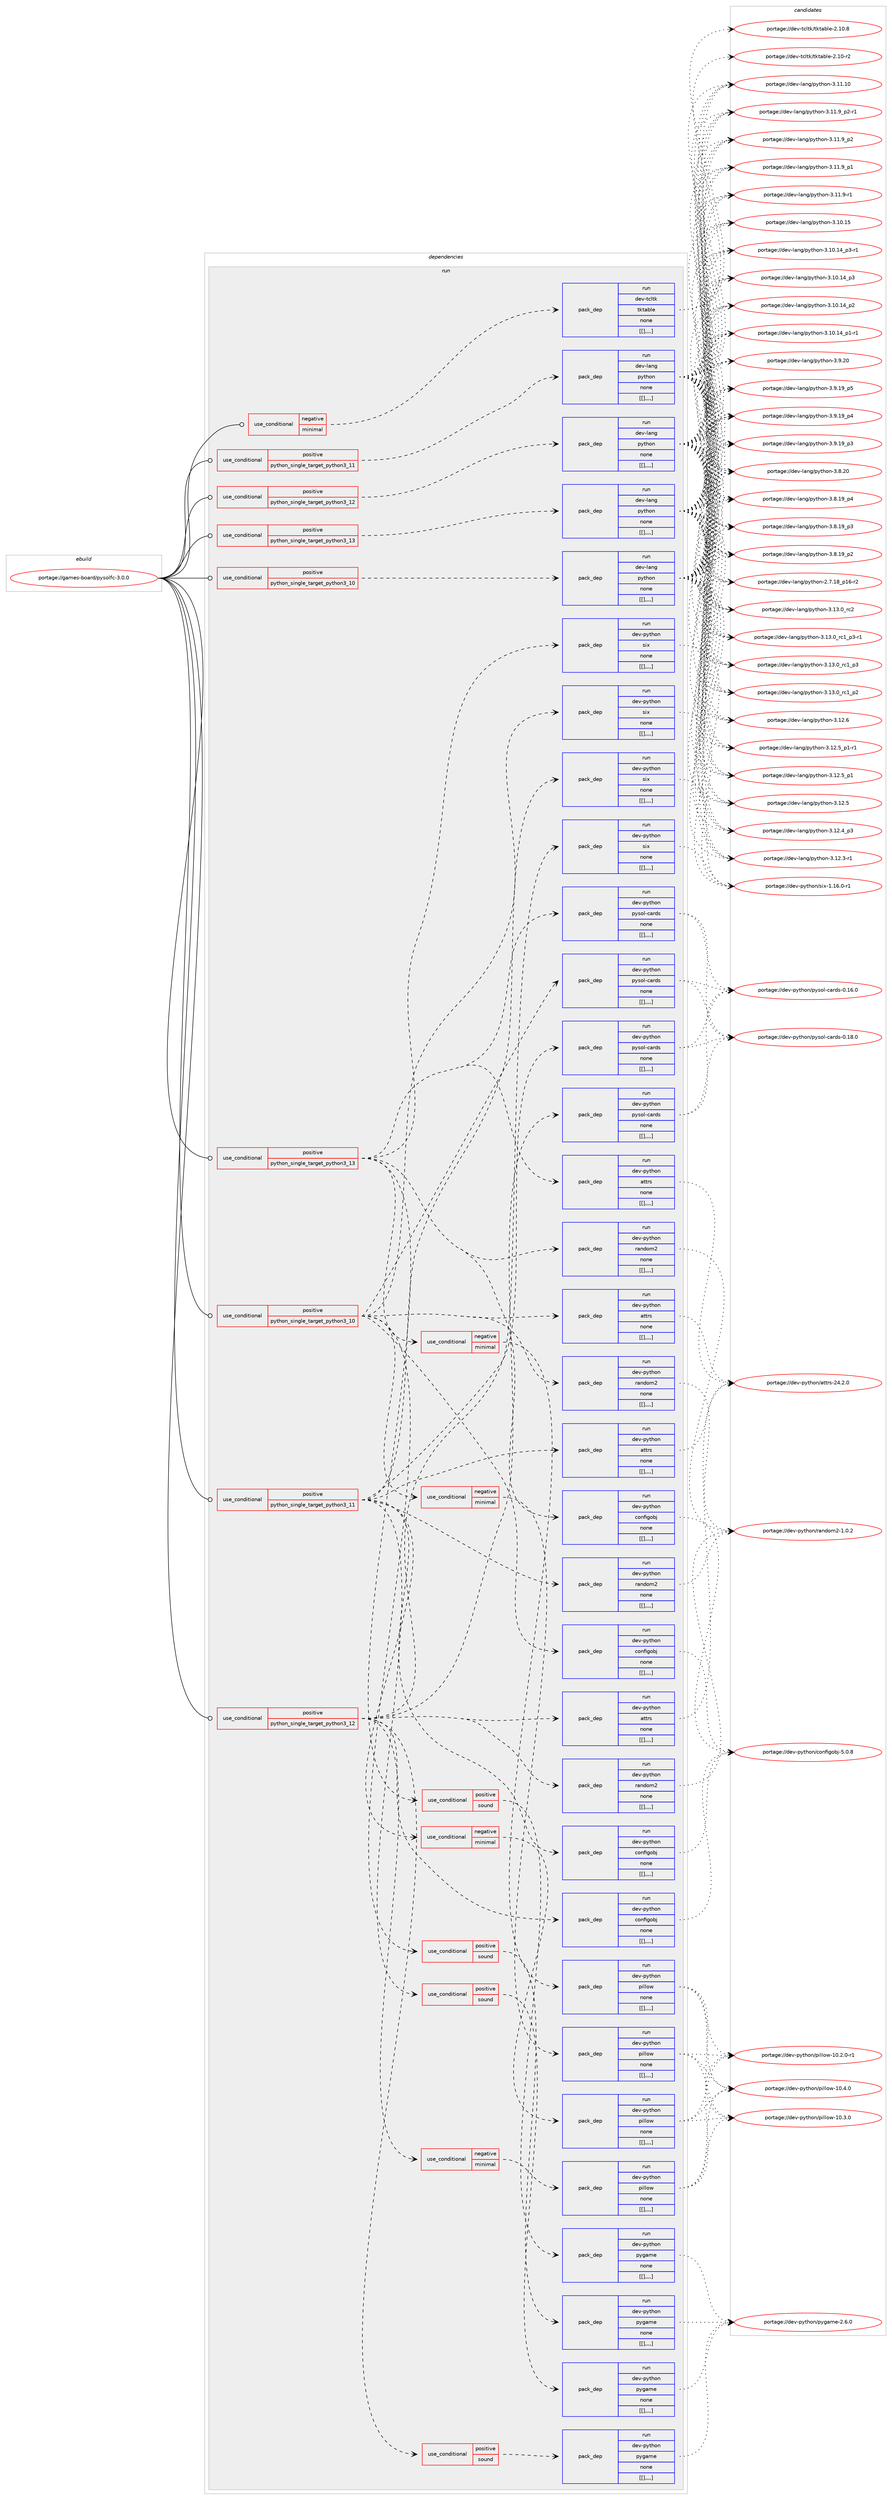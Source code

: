 digraph prolog {

# *************
# Graph options
# *************

newrank=true;
concentrate=true;
compound=true;
graph [rankdir=LR,fontname=Helvetica,fontsize=10,ranksep=1.5];#, ranksep=2.5, nodesep=0.2];
edge  [arrowhead=vee];
node  [fontname=Helvetica,fontsize=10];

# **********
# The ebuild
# **********

subgraph cluster_leftcol {
color=gray;
label=<<i>ebuild</i>>;
id [label="portage://games-board/pysolfc-3.0.0", color=red, width=4, href="../games-board/pysolfc-3.0.0.svg"];
}

# ****************
# The dependencies
# ****************

subgraph cluster_midcol {
color=gray;
label=<<i>dependencies</i>>;
subgraph cluster_compile {
fillcolor="#eeeeee";
style=filled;
label=<<i>compile</i>>;
}
subgraph cluster_compileandrun {
fillcolor="#eeeeee";
style=filled;
label=<<i>compile and run</i>>;
}
subgraph cluster_run {
fillcolor="#eeeeee";
style=filled;
label=<<i>run</i>>;
subgraph cond64869 {
dependency230006 [label=<<TABLE BORDER="0" CELLBORDER="1" CELLSPACING="0" CELLPADDING="4"><TR><TD ROWSPAN="3" CELLPADDING="10">use_conditional</TD></TR><TR><TD>negative</TD></TR><TR><TD>minimal</TD></TR></TABLE>>, shape=none, color=red];
subgraph pack163665 {
dependency230007 [label=<<TABLE BORDER="0" CELLBORDER="1" CELLSPACING="0" CELLPADDING="4" WIDTH="220"><TR><TD ROWSPAN="6" CELLPADDING="30">pack_dep</TD></TR><TR><TD WIDTH="110">run</TD></TR><TR><TD>dev-tcltk</TD></TR><TR><TD>tktable</TD></TR><TR><TD>none</TD></TR><TR><TD>[[],,,,]</TD></TR></TABLE>>, shape=none, color=blue];
}
dependency230006:e -> dependency230007:w [weight=20,style="dashed",arrowhead="vee"];
}
id:e -> dependency230006:w [weight=20,style="solid",arrowhead="odot"];
subgraph cond64870 {
dependency230008 [label=<<TABLE BORDER="0" CELLBORDER="1" CELLSPACING="0" CELLPADDING="4"><TR><TD ROWSPAN="3" CELLPADDING="10">use_conditional</TD></TR><TR><TD>positive</TD></TR><TR><TD>python_single_target_python3_10</TD></TR></TABLE>>, shape=none, color=red];
subgraph pack163666 {
dependency230009 [label=<<TABLE BORDER="0" CELLBORDER="1" CELLSPACING="0" CELLPADDING="4" WIDTH="220"><TR><TD ROWSPAN="6" CELLPADDING="30">pack_dep</TD></TR><TR><TD WIDTH="110">run</TD></TR><TR><TD>dev-lang</TD></TR><TR><TD>python</TD></TR><TR><TD>none</TD></TR><TR><TD>[[],,,,]</TD></TR></TABLE>>, shape=none, color=blue];
}
dependency230008:e -> dependency230009:w [weight=20,style="dashed",arrowhead="vee"];
}
id:e -> dependency230008:w [weight=20,style="solid",arrowhead="odot"];
subgraph cond64871 {
dependency230010 [label=<<TABLE BORDER="0" CELLBORDER="1" CELLSPACING="0" CELLPADDING="4"><TR><TD ROWSPAN="3" CELLPADDING="10">use_conditional</TD></TR><TR><TD>positive</TD></TR><TR><TD>python_single_target_python3_10</TD></TR></TABLE>>, shape=none, color=red];
subgraph pack163667 {
dependency230011 [label=<<TABLE BORDER="0" CELLBORDER="1" CELLSPACING="0" CELLPADDING="4" WIDTH="220"><TR><TD ROWSPAN="6" CELLPADDING="30">pack_dep</TD></TR><TR><TD WIDTH="110">run</TD></TR><TR><TD>dev-python</TD></TR><TR><TD>attrs</TD></TR><TR><TD>none</TD></TR><TR><TD>[[],,,,]</TD></TR></TABLE>>, shape=none, color=blue];
}
dependency230010:e -> dependency230011:w [weight=20,style="dashed",arrowhead="vee"];
subgraph pack163668 {
dependency230012 [label=<<TABLE BORDER="0" CELLBORDER="1" CELLSPACING="0" CELLPADDING="4" WIDTH="220"><TR><TD ROWSPAN="6" CELLPADDING="30">pack_dep</TD></TR><TR><TD WIDTH="110">run</TD></TR><TR><TD>dev-python</TD></TR><TR><TD>configobj</TD></TR><TR><TD>none</TD></TR><TR><TD>[[],,,,]</TD></TR></TABLE>>, shape=none, color=blue];
}
dependency230010:e -> dependency230012:w [weight=20,style="dashed",arrowhead="vee"];
subgraph pack163669 {
dependency230013 [label=<<TABLE BORDER="0" CELLBORDER="1" CELLSPACING="0" CELLPADDING="4" WIDTH="220"><TR><TD ROWSPAN="6" CELLPADDING="30">pack_dep</TD></TR><TR><TD WIDTH="110">run</TD></TR><TR><TD>dev-python</TD></TR><TR><TD>pysol-cards</TD></TR><TR><TD>none</TD></TR><TR><TD>[[],,,,]</TD></TR></TABLE>>, shape=none, color=blue];
}
dependency230010:e -> dependency230013:w [weight=20,style="dashed",arrowhead="vee"];
subgraph pack163670 {
dependency230014 [label=<<TABLE BORDER="0" CELLBORDER="1" CELLSPACING="0" CELLPADDING="4" WIDTH="220"><TR><TD ROWSPAN="6" CELLPADDING="30">pack_dep</TD></TR><TR><TD WIDTH="110">run</TD></TR><TR><TD>dev-python</TD></TR><TR><TD>random2</TD></TR><TR><TD>none</TD></TR><TR><TD>[[],,,,]</TD></TR></TABLE>>, shape=none, color=blue];
}
dependency230010:e -> dependency230014:w [weight=20,style="dashed",arrowhead="vee"];
subgraph pack163671 {
dependency230015 [label=<<TABLE BORDER="0" CELLBORDER="1" CELLSPACING="0" CELLPADDING="4" WIDTH="220"><TR><TD ROWSPAN="6" CELLPADDING="30">pack_dep</TD></TR><TR><TD WIDTH="110">run</TD></TR><TR><TD>dev-python</TD></TR><TR><TD>six</TD></TR><TR><TD>none</TD></TR><TR><TD>[[],,,,]</TD></TR></TABLE>>, shape=none, color=blue];
}
dependency230010:e -> dependency230015:w [weight=20,style="dashed",arrowhead="vee"];
subgraph cond64872 {
dependency230016 [label=<<TABLE BORDER="0" CELLBORDER="1" CELLSPACING="0" CELLPADDING="4"><TR><TD ROWSPAN="3" CELLPADDING="10">use_conditional</TD></TR><TR><TD>positive</TD></TR><TR><TD>sound</TD></TR></TABLE>>, shape=none, color=red];
subgraph pack163672 {
dependency230017 [label=<<TABLE BORDER="0" CELLBORDER="1" CELLSPACING="0" CELLPADDING="4" WIDTH="220"><TR><TD ROWSPAN="6" CELLPADDING="30">pack_dep</TD></TR><TR><TD WIDTH="110">run</TD></TR><TR><TD>dev-python</TD></TR><TR><TD>pygame</TD></TR><TR><TD>none</TD></TR><TR><TD>[[],,,,]</TD></TR></TABLE>>, shape=none, color=blue];
}
dependency230016:e -> dependency230017:w [weight=20,style="dashed",arrowhead="vee"];
}
dependency230010:e -> dependency230016:w [weight=20,style="dashed",arrowhead="vee"];
subgraph cond64873 {
dependency230018 [label=<<TABLE BORDER="0" CELLBORDER="1" CELLSPACING="0" CELLPADDING="4"><TR><TD ROWSPAN="3" CELLPADDING="10">use_conditional</TD></TR><TR><TD>negative</TD></TR><TR><TD>minimal</TD></TR></TABLE>>, shape=none, color=red];
subgraph pack163673 {
dependency230019 [label=<<TABLE BORDER="0" CELLBORDER="1" CELLSPACING="0" CELLPADDING="4" WIDTH="220"><TR><TD ROWSPAN="6" CELLPADDING="30">pack_dep</TD></TR><TR><TD WIDTH="110">run</TD></TR><TR><TD>dev-python</TD></TR><TR><TD>pillow</TD></TR><TR><TD>none</TD></TR><TR><TD>[[],,,,]</TD></TR></TABLE>>, shape=none, color=blue];
}
dependency230018:e -> dependency230019:w [weight=20,style="dashed",arrowhead="vee"];
}
dependency230010:e -> dependency230018:w [weight=20,style="dashed",arrowhead="vee"];
}
id:e -> dependency230010:w [weight=20,style="solid",arrowhead="odot"];
subgraph cond64874 {
dependency230020 [label=<<TABLE BORDER="0" CELLBORDER="1" CELLSPACING="0" CELLPADDING="4"><TR><TD ROWSPAN="3" CELLPADDING="10">use_conditional</TD></TR><TR><TD>positive</TD></TR><TR><TD>python_single_target_python3_11</TD></TR></TABLE>>, shape=none, color=red];
subgraph pack163674 {
dependency230021 [label=<<TABLE BORDER="0" CELLBORDER="1" CELLSPACING="0" CELLPADDING="4" WIDTH="220"><TR><TD ROWSPAN="6" CELLPADDING="30">pack_dep</TD></TR><TR><TD WIDTH="110">run</TD></TR><TR><TD>dev-lang</TD></TR><TR><TD>python</TD></TR><TR><TD>none</TD></TR><TR><TD>[[],,,,]</TD></TR></TABLE>>, shape=none, color=blue];
}
dependency230020:e -> dependency230021:w [weight=20,style="dashed",arrowhead="vee"];
}
id:e -> dependency230020:w [weight=20,style="solid",arrowhead="odot"];
subgraph cond64875 {
dependency230022 [label=<<TABLE BORDER="0" CELLBORDER="1" CELLSPACING="0" CELLPADDING="4"><TR><TD ROWSPAN="3" CELLPADDING="10">use_conditional</TD></TR><TR><TD>positive</TD></TR><TR><TD>python_single_target_python3_11</TD></TR></TABLE>>, shape=none, color=red];
subgraph pack163675 {
dependency230023 [label=<<TABLE BORDER="0" CELLBORDER="1" CELLSPACING="0" CELLPADDING="4" WIDTH="220"><TR><TD ROWSPAN="6" CELLPADDING="30">pack_dep</TD></TR><TR><TD WIDTH="110">run</TD></TR><TR><TD>dev-python</TD></TR><TR><TD>attrs</TD></TR><TR><TD>none</TD></TR><TR><TD>[[],,,,]</TD></TR></TABLE>>, shape=none, color=blue];
}
dependency230022:e -> dependency230023:w [weight=20,style="dashed",arrowhead="vee"];
subgraph pack163676 {
dependency230024 [label=<<TABLE BORDER="0" CELLBORDER="1" CELLSPACING="0" CELLPADDING="4" WIDTH="220"><TR><TD ROWSPAN="6" CELLPADDING="30">pack_dep</TD></TR><TR><TD WIDTH="110">run</TD></TR><TR><TD>dev-python</TD></TR><TR><TD>configobj</TD></TR><TR><TD>none</TD></TR><TR><TD>[[],,,,]</TD></TR></TABLE>>, shape=none, color=blue];
}
dependency230022:e -> dependency230024:w [weight=20,style="dashed",arrowhead="vee"];
subgraph pack163677 {
dependency230025 [label=<<TABLE BORDER="0" CELLBORDER="1" CELLSPACING="0" CELLPADDING="4" WIDTH="220"><TR><TD ROWSPAN="6" CELLPADDING="30">pack_dep</TD></TR><TR><TD WIDTH="110">run</TD></TR><TR><TD>dev-python</TD></TR><TR><TD>pysol-cards</TD></TR><TR><TD>none</TD></TR><TR><TD>[[],,,,]</TD></TR></TABLE>>, shape=none, color=blue];
}
dependency230022:e -> dependency230025:w [weight=20,style="dashed",arrowhead="vee"];
subgraph pack163678 {
dependency230026 [label=<<TABLE BORDER="0" CELLBORDER="1" CELLSPACING="0" CELLPADDING="4" WIDTH="220"><TR><TD ROWSPAN="6" CELLPADDING="30">pack_dep</TD></TR><TR><TD WIDTH="110">run</TD></TR><TR><TD>dev-python</TD></TR><TR><TD>random2</TD></TR><TR><TD>none</TD></TR><TR><TD>[[],,,,]</TD></TR></TABLE>>, shape=none, color=blue];
}
dependency230022:e -> dependency230026:w [weight=20,style="dashed",arrowhead="vee"];
subgraph pack163679 {
dependency230027 [label=<<TABLE BORDER="0" CELLBORDER="1" CELLSPACING="0" CELLPADDING="4" WIDTH="220"><TR><TD ROWSPAN="6" CELLPADDING="30">pack_dep</TD></TR><TR><TD WIDTH="110">run</TD></TR><TR><TD>dev-python</TD></TR><TR><TD>six</TD></TR><TR><TD>none</TD></TR><TR><TD>[[],,,,]</TD></TR></TABLE>>, shape=none, color=blue];
}
dependency230022:e -> dependency230027:w [weight=20,style="dashed",arrowhead="vee"];
subgraph cond64876 {
dependency230028 [label=<<TABLE BORDER="0" CELLBORDER="1" CELLSPACING="0" CELLPADDING="4"><TR><TD ROWSPAN="3" CELLPADDING="10">use_conditional</TD></TR><TR><TD>positive</TD></TR><TR><TD>sound</TD></TR></TABLE>>, shape=none, color=red];
subgraph pack163680 {
dependency230029 [label=<<TABLE BORDER="0" CELLBORDER="1" CELLSPACING="0" CELLPADDING="4" WIDTH="220"><TR><TD ROWSPAN="6" CELLPADDING="30">pack_dep</TD></TR><TR><TD WIDTH="110">run</TD></TR><TR><TD>dev-python</TD></TR><TR><TD>pygame</TD></TR><TR><TD>none</TD></TR><TR><TD>[[],,,,]</TD></TR></TABLE>>, shape=none, color=blue];
}
dependency230028:e -> dependency230029:w [weight=20,style="dashed",arrowhead="vee"];
}
dependency230022:e -> dependency230028:w [weight=20,style="dashed",arrowhead="vee"];
subgraph cond64877 {
dependency230030 [label=<<TABLE BORDER="0" CELLBORDER="1" CELLSPACING="0" CELLPADDING="4"><TR><TD ROWSPAN="3" CELLPADDING="10">use_conditional</TD></TR><TR><TD>negative</TD></TR><TR><TD>minimal</TD></TR></TABLE>>, shape=none, color=red];
subgraph pack163681 {
dependency230031 [label=<<TABLE BORDER="0" CELLBORDER="1" CELLSPACING="0" CELLPADDING="4" WIDTH="220"><TR><TD ROWSPAN="6" CELLPADDING="30">pack_dep</TD></TR><TR><TD WIDTH="110">run</TD></TR><TR><TD>dev-python</TD></TR><TR><TD>pillow</TD></TR><TR><TD>none</TD></TR><TR><TD>[[],,,,]</TD></TR></TABLE>>, shape=none, color=blue];
}
dependency230030:e -> dependency230031:w [weight=20,style="dashed",arrowhead="vee"];
}
dependency230022:e -> dependency230030:w [weight=20,style="dashed",arrowhead="vee"];
}
id:e -> dependency230022:w [weight=20,style="solid",arrowhead="odot"];
subgraph cond64878 {
dependency230032 [label=<<TABLE BORDER="0" CELLBORDER="1" CELLSPACING="0" CELLPADDING="4"><TR><TD ROWSPAN="3" CELLPADDING="10">use_conditional</TD></TR><TR><TD>positive</TD></TR><TR><TD>python_single_target_python3_12</TD></TR></TABLE>>, shape=none, color=red];
subgraph pack163682 {
dependency230033 [label=<<TABLE BORDER="0" CELLBORDER="1" CELLSPACING="0" CELLPADDING="4" WIDTH="220"><TR><TD ROWSPAN="6" CELLPADDING="30">pack_dep</TD></TR><TR><TD WIDTH="110">run</TD></TR><TR><TD>dev-lang</TD></TR><TR><TD>python</TD></TR><TR><TD>none</TD></TR><TR><TD>[[],,,,]</TD></TR></TABLE>>, shape=none, color=blue];
}
dependency230032:e -> dependency230033:w [weight=20,style="dashed",arrowhead="vee"];
}
id:e -> dependency230032:w [weight=20,style="solid",arrowhead="odot"];
subgraph cond64879 {
dependency230034 [label=<<TABLE BORDER="0" CELLBORDER="1" CELLSPACING="0" CELLPADDING="4"><TR><TD ROWSPAN="3" CELLPADDING="10">use_conditional</TD></TR><TR><TD>positive</TD></TR><TR><TD>python_single_target_python3_12</TD></TR></TABLE>>, shape=none, color=red];
subgraph pack163683 {
dependency230035 [label=<<TABLE BORDER="0" CELLBORDER="1" CELLSPACING="0" CELLPADDING="4" WIDTH="220"><TR><TD ROWSPAN="6" CELLPADDING="30">pack_dep</TD></TR><TR><TD WIDTH="110">run</TD></TR><TR><TD>dev-python</TD></TR><TR><TD>attrs</TD></TR><TR><TD>none</TD></TR><TR><TD>[[],,,,]</TD></TR></TABLE>>, shape=none, color=blue];
}
dependency230034:e -> dependency230035:w [weight=20,style="dashed",arrowhead="vee"];
subgraph pack163684 {
dependency230036 [label=<<TABLE BORDER="0" CELLBORDER="1" CELLSPACING="0" CELLPADDING="4" WIDTH="220"><TR><TD ROWSPAN="6" CELLPADDING="30">pack_dep</TD></TR><TR><TD WIDTH="110">run</TD></TR><TR><TD>dev-python</TD></TR><TR><TD>configobj</TD></TR><TR><TD>none</TD></TR><TR><TD>[[],,,,]</TD></TR></TABLE>>, shape=none, color=blue];
}
dependency230034:e -> dependency230036:w [weight=20,style="dashed",arrowhead="vee"];
subgraph pack163685 {
dependency230037 [label=<<TABLE BORDER="0" CELLBORDER="1" CELLSPACING="0" CELLPADDING="4" WIDTH="220"><TR><TD ROWSPAN="6" CELLPADDING="30">pack_dep</TD></TR><TR><TD WIDTH="110">run</TD></TR><TR><TD>dev-python</TD></TR><TR><TD>pysol-cards</TD></TR><TR><TD>none</TD></TR><TR><TD>[[],,,,]</TD></TR></TABLE>>, shape=none, color=blue];
}
dependency230034:e -> dependency230037:w [weight=20,style="dashed",arrowhead="vee"];
subgraph pack163686 {
dependency230038 [label=<<TABLE BORDER="0" CELLBORDER="1" CELLSPACING="0" CELLPADDING="4" WIDTH="220"><TR><TD ROWSPAN="6" CELLPADDING="30">pack_dep</TD></TR><TR><TD WIDTH="110">run</TD></TR><TR><TD>dev-python</TD></TR><TR><TD>random2</TD></TR><TR><TD>none</TD></TR><TR><TD>[[],,,,]</TD></TR></TABLE>>, shape=none, color=blue];
}
dependency230034:e -> dependency230038:w [weight=20,style="dashed",arrowhead="vee"];
subgraph pack163687 {
dependency230039 [label=<<TABLE BORDER="0" CELLBORDER="1" CELLSPACING="0" CELLPADDING="4" WIDTH="220"><TR><TD ROWSPAN="6" CELLPADDING="30">pack_dep</TD></TR><TR><TD WIDTH="110">run</TD></TR><TR><TD>dev-python</TD></TR><TR><TD>six</TD></TR><TR><TD>none</TD></TR><TR><TD>[[],,,,]</TD></TR></TABLE>>, shape=none, color=blue];
}
dependency230034:e -> dependency230039:w [weight=20,style="dashed",arrowhead="vee"];
subgraph cond64880 {
dependency230040 [label=<<TABLE BORDER="0" CELLBORDER="1" CELLSPACING="0" CELLPADDING="4"><TR><TD ROWSPAN="3" CELLPADDING="10">use_conditional</TD></TR><TR><TD>positive</TD></TR><TR><TD>sound</TD></TR></TABLE>>, shape=none, color=red];
subgraph pack163688 {
dependency230041 [label=<<TABLE BORDER="0" CELLBORDER="1" CELLSPACING="0" CELLPADDING="4" WIDTH="220"><TR><TD ROWSPAN="6" CELLPADDING="30">pack_dep</TD></TR><TR><TD WIDTH="110">run</TD></TR><TR><TD>dev-python</TD></TR><TR><TD>pygame</TD></TR><TR><TD>none</TD></TR><TR><TD>[[],,,,]</TD></TR></TABLE>>, shape=none, color=blue];
}
dependency230040:e -> dependency230041:w [weight=20,style="dashed",arrowhead="vee"];
}
dependency230034:e -> dependency230040:w [weight=20,style="dashed",arrowhead="vee"];
subgraph cond64881 {
dependency230042 [label=<<TABLE BORDER="0" CELLBORDER="1" CELLSPACING="0" CELLPADDING="4"><TR><TD ROWSPAN="3" CELLPADDING="10">use_conditional</TD></TR><TR><TD>negative</TD></TR><TR><TD>minimal</TD></TR></TABLE>>, shape=none, color=red];
subgraph pack163689 {
dependency230043 [label=<<TABLE BORDER="0" CELLBORDER="1" CELLSPACING="0" CELLPADDING="4" WIDTH="220"><TR><TD ROWSPAN="6" CELLPADDING="30">pack_dep</TD></TR><TR><TD WIDTH="110">run</TD></TR><TR><TD>dev-python</TD></TR><TR><TD>pillow</TD></TR><TR><TD>none</TD></TR><TR><TD>[[],,,,]</TD></TR></TABLE>>, shape=none, color=blue];
}
dependency230042:e -> dependency230043:w [weight=20,style="dashed",arrowhead="vee"];
}
dependency230034:e -> dependency230042:w [weight=20,style="dashed",arrowhead="vee"];
}
id:e -> dependency230034:w [weight=20,style="solid",arrowhead="odot"];
subgraph cond64882 {
dependency230044 [label=<<TABLE BORDER="0" CELLBORDER="1" CELLSPACING="0" CELLPADDING="4"><TR><TD ROWSPAN="3" CELLPADDING="10">use_conditional</TD></TR><TR><TD>positive</TD></TR><TR><TD>python_single_target_python3_13</TD></TR></TABLE>>, shape=none, color=red];
subgraph pack163690 {
dependency230045 [label=<<TABLE BORDER="0" CELLBORDER="1" CELLSPACING="0" CELLPADDING="4" WIDTH="220"><TR><TD ROWSPAN="6" CELLPADDING="30">pack_dep</TD></TR><TR><TD WIDTH="110">run</TD></TR><TR><TD>dev-lang</TD></TR><TR><TD>python</TD></TR><TR><TD>none</TD></TR><TR><TD>[[],,,,]</TD></TR></TABLE>>, shape=none, color=blue];
}
dependency230044:e -> dependency230045:w [weight=20,style="dashed",arrowhead="vee"];
}
id:e -> dependency230044:w [weight=20,style="solid",arrowhead="odot"];
subgraph cond64883 {
dependency230046 [label=<<TABLE BORDER="0" CELLBORDER="1" CELLSPACING="0" CELLPADDING="4"><TR><TD ROWSPAN="3" CELLPADDING="10">use_conditional</TD></TR><TR><TD>positive</TD></TR><TR><TD>python_single_target_python3_13</TD></TR></TABLE>>, shape=none, color=red];
subgraph pack163691 {
dependency230047 [label=<<TABLE BORDER="0" CELLBORDER="1" CELLSPACING="0" CELLPADDING="4" WIDTH="220"><TR><TD ROWSPAN="6" CELLPADDING="30">pack_dep</TD></TR><TR><TD WIDTH="110">run</TD></TR><TR><TD>dev-python</TD></TR><TR><TD>attrs</TD></TR><TR><TD>none</TD></TR><TR><TD>[[],,,,]</TD></TR></TABLE>>, shape=none, color=blue];
}
dependency230046:e -> dependency230047:w [weight=20,style="dashed",arrowhead="vee"];
subgraph pack163692 {
dependency230048 [label=<<TABLE BORDER="0" CELLBORDER="1" CELLSPACING="0" CELLPADDING="4" WIDTH="220"><TR><TD ROWSPAN="6" CELLPADDING="30">pack_dep</TD></TR><TR><TD WIDTH="110">run</TD></TR><TR><TD>dev-python</TD></TR><TR><TD>configobj</TD></TR><TR><TD>none</TD></TR><TR><TD>[[],,,,]</TD></TR></TABLE>>, shape=none, color=blue];
}
dependency230046:e -> dependency230048:w [weight=20,style="dashed",arrowhead="vee"];
subgraph pack163693 {
dependency230049 [label=<<TABLE BORDER="0" CELLBORDER="1" CELLSPACING="0" CELLPADDING="4" WIDTH="220"><TR><TD ROWSPAN="6" CELLPADDING="30">pack_dep</TD></TR><TR><TD WIDTH="110">run</TD></TR><TR><TD>dev-python</TD></TR><TR><TD>pysol-cards</TD></TR><TR><TD>none</TD></TR><TR><TD>[[],,,,]</TD></TR></TABLE>>, shape=none, color=blue];
}
dependency230046:e -> dependency230049:w [weight=20,style="dashed",arrowhead="vee"];
subgraph pack163694 {
dependency230050 [label=<<TABLE BORDER="0" CELLBORDER="1" CELLSPACING="0" CELLPADDING="4" WIDTH="220"><TR><TD ROWSPAN="6" CELLPADDING="30">pack_dep</TD></TR><TR><TD WIDTH="110">run</TD></TR><TR><TD>dev-python</TD></TR><TR><TD>random2</TD></TR><TR><TD>none</TD></TR><TR><TD>[[],,,,]</TD></TR></TABLE>>, shape=none, color=blue];
}
dependency230046:e -> dependency230050:w [weight=20,style="dashed",arrowhead="vee"];
subgraph pack163695 {
dependency230051 [label=<<TABLE BORDER="0" CELLBORDER="1" CELLSPACING="0" CELLPADDING="4" WIDTH="220"><TR><TD ROWSPAN="6" CELLPADDING="30">pack_dep</TD></TR><TR><TD WIDTH="110">run</TD></TR><TR><TD>dev-python</TD></TR><TR><TD>six</TD></TR><TR><TD>none</TD></TR><TR><TD>[[],,,,]</TD></TR></TABLE>>, shape=none, color=blue];
}
dependency230046:e -> dependency230051:w [weight=20,style="dashed",arrowhead="vee"];
subgraph cond64884 {
dependency230052 [label=<<TABLE BORDER="0" CELLBORDER="1" CELLSPACING="0" CELLPADDING="4"><TR><TD ROWSPAN="3" CELLPADDING="10">use_conditional</TD></TR><TR><TD>positive</TD></TR><TR><TD>sound</TD></TR></TABLE>>, shape=none, color=red];
subgraph pack163696 {
dependency230053 [label=<<TABLE BORDER="0" CELLBORDER="1" CELLSPACING="0" CELLPADDING="4" WIDTH="220"><TR><TD ROWSPAN="6" CELLPADDING="30">pack_dep</TD></TR><TR><TD WIDTH="110">run</TD></TR><TR><TD>dev-python</TD></TR><TR><TD>pygame</TD></TR><TR><TD>none</TD></TR><TR><TD>[[],,,,]</TD></TR></TABLE>>, shape=none, color=blue];
}
dependency230052:e -> dependency230053:w [weight=20,style="dashed",arrowhead="vee"];
}
dependency230046:e -> dependency230052:w [weight=20,style="dashed",arrowhead="vee"];
subgraph cond64885 {
dependency230054 [label=<<TABLE BORDER="0" CELLBORDER="1" CELLSPACING="0" CELLPADDING="4"><TR><TD ROWSPAN="3" CELLPADDING="10">use_conditional</TD></TR><TR><TD>negative</TD></TR><TR><TD>minimal</TD></TR></TABLE>>, shape=none, color=red];
subgraph pack163697 {
dependency230055 [label=<<TABLE BORDER="0" CELLBORDER="1" CELLSPACING="0" CELLPADDING="4" WIDTH="220"><TR><TD ROWSPAN="6" CELLPADDING="30">pack_dep</TD></TR><TR><TD WIDTH="110">run</TD></TR><TR><TD>dev-python</TD></TR><TR><TD>pillow</TD></TR><TR><TD>none</TD></TR><TR><TD>[[],,,,]</TD></TR></TABLE>>, shape=none, color=blue];
}
dependency230054:e -> dependency230055:w [weight=20,style="dashed",arrowhead="vee"];
}
dependency230046:e -> dependency230054:w [weight=20,style="dashed",arrowhead="vee"];
}
id:e -> dependency230046:w [weight=20,style="solid",arrowhead="odot"];
}
}

# **************
# The candidates
# **************

subgraph cluster_choices {
rank=same;
color=gray;
label=<<i>candidates</i>>;

subgraph choice163665 {
color=black;
nodesep=1;
choice100101118451169910811610747116107116979810810145504649484656 [label="portage://dev-tcltk/tktable-2.10.8", color=red, width=4,href="../dev-tcltk/tktable-2.10.8.svg"];
choice100101118451169910811610747116107116979810810145504649484511450 [label="portage://dev-tcltk/tktable-2.10-r2", color=red, width=4,href="../dev-tcltk/tktable-2.10-r2.svg"];
dependency230007:e -> choice100101118451169910811610747116107116979810810145504649484656:w [style=dotted,weight="100"];
dependency230007:e -> choice100101118451169910811610747116107116979810810145504649484511450:w [style=dotted,weight="100"];
}
subgraph choice163666 {
color=black;
nodesep=1;
choice10010111845108971101034711212111610411111045514649514648951149950 [label="portage://dev-lang/python-3.13.0_rc2", color=red, width=4,href="../dev-lang/python-3.13.0_rc2.svg"];
choice1001011184510897110103471121211161041111104551464951464895114994995112514511449 [label="portage://dev-lang/python-3.13.0_rc1_p3-r1", color=red, width=4,href="../dev-lang/python-3.13.0_rc1_p3-r1.svg"];
choice100101118451089711010347112121116104111110455146495146489511499499511251 [label="portage://dev-lang/python-3.13.0_rc1_p3", color=red, width=4,href="../dev-lang/python-3.13.0_rc1_p3.svg"];
choice100101118451089711010347112121116104111110455146495146489511499499511250 [label="portage://dev-lang/python-3.13.0_rc1_p2", color=red, width=4,href="../dev-lang/python-3.13.0_rc1_p2.svg"];
choice10010111845108971101034711212111610411111045514649504654 [label="portage://dev-lang/python-3.12.6", color=red, width=4,href="../dev-lang/python-3.12.6.svg"];
choice1001011184510897110103471121211161041111104551464950465395112494511449 [label="portage://dev-lang/python-3.12.5_p1-r1", color=red, width=4,href="../dev-lang/python-3.12.5_p1-r1.svg"];
choice100101118451089711010347112121116104111110455146495046539511249 [label="portage://dev-lang/python-3.12.5_p1", color=red, width=4,href="../dev-lang/python-3.12.5_p1.svg"];
choice10010111845108971101034711212111610411111045514649504653 [label="portage://dev-lang/python-3.12.5", color=red, width=4,href="../dev-lang/python-3.12.5.svg"];
choice100101118451089711010347112121116104111110455146495046529511251 [label="portage://dev-lang/python-3.12.4_p3", color=red, width=4,href="../dev-lang/python-3.12.4_p3.svg"];
choice100101118451089711010347112121116104111110455146495046514511449 [label="portage://dev-lang/python-3.12.3-r1", color=red, width=4,href="../dev-lang/python-3.12.3-r1.svg"];
choice1001011184510897110103471121211161041111104551464949464948 [label="portage://dev-lang/python-3.11.10", color=red, width=4,href="../dev-lang/python-3.11.10.svg"];
choice1001011184510897110103471121211161041111104551464949465795112504511449 [label="portage://dev-lang/python-3.11.9_p2-r1", color=red, width=4,href="../dev-lang/python-3.11.9_p2-r1.svg"];
choice100101118451089711010347112121116104111110455146494946579511250 [label="portage://dev-lang/python-3.11.9_p2", color=red, width=4,href="../dev-lang/python-3.11.9_p2.svg"];
choice100101118451089711010347112121116104111110455146494946579511249 [label="portage://dev-lang/python-3.11.9_p1", color=red, width=4,href="../dev-lang/python-3.11.9_p1.svg"];
choice100101118451089711010347112121116104111110455146494946574511449 [label="portage://dev-lang/python-3.11.9-r1", color=red, width=4,href="../dev-lang/python-3.11.9-r1.svg"];
choice1001011184510897110103471121211161041111104551464948464953 [label="portage://dev-lang/python-3.10.15", color=red, width=4,href="../dev-lang/python-3.10.15.svg"];
choice100101118451089711010347112121116104111110455146494846495295112514511449 [label="portage://dev-lang/python-3.10.14_p3-r1", color=red, width=4,href="../dev-lang/python-3.10.14_p3-r1.svg"];
choice10010111845108971101034711212111610411111045514649484649529511251 [label="portage://dev-lang/python-3.10.14_p3", color=red, width=4,href="../dev-lang/python-3.10.14_p3.svg"];
choice10010111845108971101034711212111610411111045514649484649529511250 [label="portage://dev-lang/python-3.10.14_p2", color=red, width=4,href="../dev-lang/python-3.10.14_p2.svg"];
choice100101118451089711010347112121116104111110455146494846495295112494511449 [label="portage://dev-lang/python-3.10.14_p1-r1", color=red, width=4,href="../dev-lang/python-3.10.14_p1-r1.svg"];
choice10010111845108971101034711212111610411111045514657465048 [label="portage://dev-lang/python-3.9.20", color=red, width=4,href="../dev-lang/python-3.9.20.svg"];
choice100101118451089711010347112121116104111110455146574649579511253 [label="portage://dev-lang/python-3.9.19_p5", color=red, width=4,href="../dev-lang/python-3.9.19_p5.svg"];
choice100101118451089711010347112121116104111110455146574649579511252 [label="portage://dev-lang/python-3.9.19_p4", color=red, width=4,href="../dev-lang/python-3.9.19_p4.svg"];
choice100101118451089711010347112121116104111110455146574649579511251 [label="portage://dev-lang/python-3.9.19_p3", color=red, width=4,href="../dev-lang/python-3.9.19_p3.svg"];
choice10010111845108971101034711212111610411111045514656465048 [label="portage://dev-lang/python-3.8.20", color=red, width=4,href="../dev-lang/python-3.8.20.svg"];
choice100101118451089711010347112121116104111110455146564649579511252 [label="portage://dev-lang/python-3.8.19_p4", color=red, width=4,href="../dev-lang/python-3.8.19_p4.svg"];
choice100101118451089711010347112121116104111110455146564649579511251 [label="portage://dev-lang/python-3.8.19_p3", color=red, width=4,href="../dev-lang/python-3.8.19_p3.svg"];
choice100101118451089711010347112121116104111110455146564649579511250 [label="portage://dev-lang/python-3.8.19_p2", color=red, width=4,href="../dev-lang/python-3.8.19_p2.svg"];
choice100101118451089711010347112121116104111110455046554649569511249544511450 [label="portage://dev-lang/python-2.7.18_p16-r2", color=red, width=4,href="../dev-lang/python-2.7.18_p16-r2.svg"];
dependency230009:e -> choice10010111845108971101034711212111610411111045514649514648951149950:w [style=dotted,weight="100"];
dependency230009:e -> choice1001011184510897110103471121211161041111104551464951464895114994995112514511449:w [style=dotted,weight="100"];
dependency230009:e -> choice100101118451089711010347112121116104111110455146495146489511499499511251:w [style=dotted,weight="100"];
dependency230009:e -> choice100101118451089711010347112121116104111110455146495146489511499499511250:w [style=dotted,weight="100"];
dependency230009:e -> choice10010111845108971101034711212111610411111045514649504654:w [style=dotted,weight="100"];
dependency230009:e -> choice1001011184510897110103471121211161041111104551464950465395112494511449:w [style=dotted,weight="100"];
dependency230009:e -> choice100101118451089711010347112121116104111110455146495046539511249:w [style=dotted,weight="100"];
dependency230009:e -> choice10010111845108971101034711212111610411111045514649504653:w [style=dotted,weight="100"];
dependency230009:e -> choice100101118451089711010347112121116104111110455146495046529511251:w [style=dotted,weight="100"];
dependency230009:e -> choice100101118451089711010347112121116104111110455146495046514511449:w [style=dotted,weight="100"];
dependency230009:e -> choice1001011184510897110103471121211161041111104551464949464948:w [style=dotted,weight="100"];
dependency230009:e -> choice1001011184510897110103471121211161041111104551464949465795112504511449:w [style=dotted,weight="100"];
dependency230009:e -> choice100101118451089711010347112121116104111110455146494946579511250:w [style=dotted,weight="100"];
dependency230009:e -> choice100101118451089711010347112121116104111110455146494946579511249:w [style=dotted,weight="100"];
dependency230009:e -> choice100101118451089711010347112121116104111110455146494946574511449:w [style=dotted,weight="100"];
dependency230009:e -> choice1001011184510897110103471121211161041111104551464948464953:w [style=dotted,weight="100"];
dependency230009:e -> choice100101118451089711010347112121116104111110455146494846495295112514511449:w [style=dotted,weight="100"];
dependency230009:e -> choice10010111845108971101034711212111610411111045514649484649529511251:w [style=dotted,weight="100"];
dependency230009:e -> choice10010111845108971101034711212111610411111045514649484649529511250:w [style=dotted,weight="100"];
dependency230009:e -> choice100101118451089711010347112121116104111110455146494846495295112494511449:w [style=dotted,weight="100"];
dependency230009:e -> choice10010111845108971101034711212111610411111045514657465048:w [style=dotted,weight="100"];
dependency230009:e -> choice100101118451089711010347112121116104111110455146574649579511253:w [style=dotted,weight="100"];
dependency230009:e -> choice100101118451089711010347112121116104111110455146574649579511252:w [style=dotted,weight="100"];
dependency230009:e -> choice100101118451089711010347112121116104111110455146574649579511251:w [style=dotted,weight="100"];
dependency230009:e -> choice10010111845108971101034711212111610411111045514656465048:w [style=dotted,weight="100"];
dependency230009:e -> choice100101118451089711010347112121116104111110455146564649579511252:w [style=dotted,weight="100"];
dependency230009:e -> choice100101118451089711010347112121116104111110455146564649579511251:w [style=dotted,weight="100"];
dependency230009:e -> choice100101118451089711010347112121116104111110455146564649579511250:w [style=dotted,weight="100"];
dependency230009:e -> choice100101118451089711010347112121116104111110455046554649569511249544511450:w [style=dotted,weight="100"];
}
subgraph choice163667 {
color=black;
nodesep=1;
choice10010111845112121116104111110479711611611411545505246504648 [label="portage://dev-python/attrs-24.2.0", color=red, width=4,href="../dev-python/attrs-24.2.0.svg"];
dependency230011:e -> choice10010111845112121116104111110479711611611411545505246504648:w [style=dotted,weight="100"];
}
subgraph choice163668 {
color=black;
nodesep=1;
choice10010111845112121116104111110479911111010210510311198106455346484656 [label="portage://dev-python/configobj-5.0.8", color=red, width=4,href="../dev-python/configobj-5.0.8.svg"];
dependency230012:e -> choice10010111845112121116104111110479911111010210510311198106455346484656:w [style=dotted,weight="100"];
}
subgraph choice163669 {
color=black;
nodesep=1;
choice100101118451121211161041111104711212111511110845999711410011545484649564648 [label="portage://dev-python/pysol-cards-0.18.0", color=red, width=4,href="../dev-python/pysol-cards-0.18.0.svg"];
choice100101118451121211161041111104711212111511110845999711410011545484649544648 [label="portage://dev-python/pysol-cards-0.16.0", color=red, width=4,href="../dev-python/pysol-cards-0.16.0.svg"];
dependency230013:e -> choice100101118451121211161041111104711212111511110845999711410011545484649564648:w [style=dotted,weight="100"];
dependency230013:e -> choice100101118451121211161041111104711212111511110845999711410011545484649544648:w [style=dotted,weight="100"];
}
subgraph choice163670 {
color=black;
nodesep=1;
choice10010111845112121116104111110471149711010011110950454946484650 [label="portage://dev-python/random2-1.0.2", color=red, width=4,href="../dev-python/random2-1.0.2.svg"];
dependency230014:e -> choice10010111845112121116104111110471149711010011110950454946484650:w [style=dotted,weight="100"];
}
subgraph choice163671 {
color=black;
nodesep=1;
choice1001011184511212111610411111047115105120454946495446484511449 [label="portage://dev-python/six-1.16.0-r1", color=red, width=4,href="../dev-python/six-1.16.0-r1.svg"];
dependency230015:e -> choice1001011184511212111610411111047115105120454946495446484511449:w [style=dotted,weight="100"];
}
subgraph choice163672 {
color=black;
nodesep=1;
choice100101118451121211161041111104711212110397109101455046544648 [label="portage://dev-python/pygame-2.6.0", color=red, width=4,href="../dev-python/pygame-2.6.0.svg"];
dependency230017:e -> choice100101118451121211161041111104711212110397109101455046544648:w [style=dotted,weight="100"];
}
subgraph choice163673 {
color=black;
nodesep=1;
choice100101118451121211161041111104711210510810811111945494846524648 [label="portage://dev-python/pillow-10.4.0", color=red, width=4,href="../dev-python/pillow-10.4.0.svg"];
choice100101118451121211161041111104711210510810811111945494846514648 [label="portage://dev-python/pillow-10.3.0", color=red, width=4,href="../dev-python/pillow-10.3.0.svg"];
choice1001011184511212111610411111047112105108108111119454948465046484511449 [label="portage://dev-python/pillow-10.2.0-r1", color=red, width=4,href="../dev-python/pillow-10.2.0-r1.svg"];
dependency230019:e -> choice100101118451121211161041111104711210510810811111945494846524648:w [style=dotted,weight="100"];
dependency230019:e -> choice100101118451121211161041111104711210510810811111945494846514648:w [style=dotted,weight="100"];
dependency230019:e -> choice1001011184511212111610411111047112105108108111119454948465046484511449:w [style=dotted,weight="100"];
}
subgraph choice163674 {
color=black;
nodesep=1;
choice10010111845108971101034711212111610411111045514649514648951149950 [label="portage://dev-lang/python-3.13.0_rc2", color=red, width=4,href="../dev-lang/python-3.13.0_rc2.svg"];
choice1001011184510897110103471121211161041111104551464951464895114994995112514511449 [label="portage://dev-lang/python-3.13.0_rc1_p3-r1", color=red, width=4,href="../dev-lang/python-3.13.0_rc1_p3-r1.svg"];
choice100101118451089711010347112121116104111110455146495146489511499499511251 [label="portage://dev-lang/python-3.13.0_rc1_p3", color=red, width=4,href="../dev-lang/python-3.13.0_rc1_p3.svg"];
choice100101118451089711010347112121116104111110455146495146489511499499511250 [label="portage://dev-lang/python-3.13.0_rc1_p2", color=red, width=4,href="../dev-lang/python-3.13.0_rc1_p2.svg"];
choice10010111845108971101034711212111610411111045514649504654 [label="portage://dev-lang/python-3.12.6", color=red, width=4,href="../dev-lang/python-3.12.6.svg"];
choice1001011184510897110103471121211161041111104551464950465395112494511449 [label="portage://dev-lang/python-3.12.5_p1-r1", color=red, width=4,href="../dev-lang/python-3.12.5_p1-r1.svg"];
choice100101118451089711010347112121116104111110455146495046539511249 [label="portage://dev-lang/python-3.12.5_p1", color=red, width=4,href="../dev-lang/python-3.12.5_p1.svg"];
choice10010111845108971101034711212111610411111045514649504653 [label="portage://dev-lang/python-3.12.5", color=red, width=4,href="../dev-lang/python-3.12.5.svg"];
choice100101118451089711010347112121116104111110455146495046529511251 [label="portage://dev-lang/python-3.12.4_p3", color=red, width=4,href="../dev-lang/python-3.12.4_p3.svg"];
choice100101118451089711010347112121116104111110455146495046514511449 [label="portage://dev-lang/python-3.12.3-r1", color=red, width=4,href="../dev-lang/python-3.12.3-r1.svg"];
choice1001011184510897110103471121211161041111104551464949464948 [label="portage://dev-lang/python-3.11.10", color=red, width=4,href="../dev-lang/python-3.11.10.svg"];
choice1001011184510897110103471121211161041111104551464949465795112504511449 [label="portage://dev-lang/python-3.11.9_p2-r1", color=red, width=4,href="../dev-lang/python-3.11.9_p2-r1.svg"];
choice100101118451089711010347112121116104111110455146494946579511250 [label="portage://dev-lang/python-3.11.9_p2", color=red, width=4,href="../dev-lang/python-3.11.9_p2.svg"];
choice100101118451089711010347112121116104111110455146494946579511249 [label="portage://dev-lang/python-3.11.9_p1", color=red, width=4,href="../dev-lang/python-3.11.9_p1.svg"];
choice100101118451089711010347112121116104111110455146494946574511449 [label="portage://dev-lang/python-3.11.9-r1", color=red, width=4,href="../dev-lang/python-3.11.9-r1.svg"];
choice1001011184510897110103471121211161041111104551464948464953 [label="portage://dev-lang/python-3.10.15", color=red, width=4,href="../dev-lang/python-3.10.15.svg"];
choice100101118451089711010347112121116104111110455146494846495295112514511449 [label="portage://dev-lang/python-3.10.14_p3-r1", color=red, width=4,href="../dev-lang/python-3.10.14_p3-r1.svg"];
choice10010111845108971101034711212111610411111045514649484649529511251 [label="portage://dev-lang/python-3.10.14_p3", color=red, width=4,href="../dev-lang/python-3.10.14_p3.svg"];
choice10010111845108971101034711212111610411111045514649484649529511250 [label="portage://dev-lang/python-3.10.14_p2", color=red, width=4,href="../dev-lang/python-3.10.14_p2.svg"];
choice100101118451089711010347112121116104111110455146494846495295112494511449 [label="portage://dev-lang/python-3.10.14_p1-r1", color=red, width=4,href="../dev-lang/python-3.10.14_p1-r1.svg"];
choice10010111845108971101034711212111610411111045514657465048 [label="portage://dev-lang/python-3.9.20", color=red, width=4,href="../dev-lang/python-3.9.20.svg"];
choice100101118451089711010347112121116104111110455146574649579511253 [label="portage://dev-lang/python-3.9.19_p5", color=red, width=4,href="../dev-lang/python-3.9.19_p5.svg"];
choice100101118451089711010347112121116104111110455146574649579511252 [label="portage://dev-lang/python-3.9.19_p4", color=red, width=4,href="../dev-lang/python-3.9.19_p4.svg"];
choice100101118451089711010347112121116104111110455146574649579511251 [label="portage://dev-lang/python-3.9.19_p3", color=red, width=4,href="../dev-lang/python-3.9.19_p3.svg"];
choice10010111845108971101034711212111610411111045514656465048 [label="portage://dev-lang/python-3.8.20", color=red, width=4,href="../dev-lang/python-3.8.20.svg"];
choice100101118451089711010347112121116104111110455146564649579511252 [label="portage://dev-lang/python-3.8.19_p4", color=red, width=4,href="../dev-lang/python-3.8.19_p4.svg"];
choice100101118451089711010347112121116104111110455146564649579511251 [label="portage://dev-lang/python-3.8.19_p3", color=red, width=4,href="../dev-lang/python-3.8.19_p3.svg"];
choice100101118451089711010347112121116104111110455146564649579511250 [label="portage://dev-lang/python-3.8.19_p2", color=red, width=4,href="../dev-lang/python-3.8.19_p2.svg"];
choice100101118451089711010347112121116104111110455046554649569511249544511450 [label="portage://dev-lang/python-2.7.18_p16-r2", color=red, width=4,href="../dev-lang/python-2.7.18_p16-r2.svg"];
dependency230021:e -> choice10010111845108971101034711212111610411111045514649514648951149950:w [style=dotted,weight="100"];
dependency230021:e -> choice1001011184510897110103471121211161041111104551464951464895114994995112514511449:w [style=dotted,weight="100"];
dependency230021:e -> choice100101118451089711010347112121116104111110455146495146489511499499511251:w [style=dotted,weight="100"];
dependency230021:e -> choice100101118451089711010347112121116104111110455146495146489511499499511250:w [style=dotted,weight="100"];
dependency230021:e -> choice10010111845108971101034711212111610411111045514649504654:w [style=dotted,weight="100"];
dependency230021:e -> choice1001011184510897110103471121211161041111104551464950465395112494511449:w [style=dotted,weight="100"];
dependency230021:e -> choice100101118451089711010347112121116104111110455146495046539511249:w [style=dotted,weight="100"];
dependency230021:e -> choice10010111845108971101034711212111610411111045514649504653:w [style=dotted,weight="100"];
dependency230021:e -> choice100101118451089711010347112121116104111110455146495046529511251:w [style=dotted,weight="100"];
dependency230021:e -> choice100101118451089711010347112121116104111110455146495046514511449:w [style=dotted,weight="100"];
dependency230021:e -> choice1001011184510897110103471121211161041111104551464949464948:w [style=dotted,weight="100"];
dependency230021:e -> choice1001011184510897110103471121211161041111104551464949465795112504511449:w [style=dotted,weight="100"];
dependency230021:e -> choice100101118451089711010347112121116104111110455146494946579511250:w [style=dotted,weight="100"];
dependency230021:e -> choice100101118451089711010347112121116104111110455146494946579511249:w [style=dotted,weight="100"];
dependency230021:e -> choice100101118451089711010347112121116104111110455146494946574511449:w [style=dotted,weight="100"];
dependency230021:e -> choice1001011184510897110103471121211161041111104551464948464953:w [style=dotted,weight="100"];
dependency230021:e -> choice100101118451089711010347112121116104111110455146494846495295112514511449:w [style=dotted,weight="100"];
dependency230021:e -> choice10010111845108971101034711212111610411111045514649484649529511251:w [style=dotted,weight="100"];
dependency230021:e -> choice10010111845108971101034711212111610411111045514649484649529511250:w [style=dotted,weight="100"];
dependency230021:e -> choice100101118451089711010347112121116104111110455146494846495295112494511449:w [style=dotted,weight="100"];
dependency230021:e -> choice10010111845108971101034711212111610411111045514657465048:w [style=dotted,weight="100"];
dependency230021:e -> choice100101118451089711010347112121116104111110455146574649579511253:w [style=dotted,weight="100"];
dependency230021:e -> choice100101118451089711010347112121116104111110455146574649579511252:w [style=dotted,weight="100"];
dependency230021:e -> choice100101118451089711010347112121116104111110455146574649579511251:w [style=dotted,weight="100"];
dependency230021:e -> choice10010111845108971101034711212111610411111045514656465048:w [style=dotted,weight="100"];
dependency230021:e -> choice100101118451089711010347112121116104111110455146564649579511252:w [style=dotted,weight="100"];
dependency230021:e -> choice100101118451089711010347112121116104111110455146564649579511251:w [style=dotted,weight="100"];
dependency230021:e -> choice100101118451089711010347112121116104111110455146564649579511250:w [style=dotted,weight="100"];
dependency230021:e -> choice100101118451089711010347112121116104111110455046554649569511249544511450:w [style=dotted,weight="100"];
}
subgraph choice163675 {
color=black;
nodesep=1;
choice10010111845112121116104111110479711611611411545505246504648 [label="portage://dev-python/attrs-24.2.0", color=red, width=4,href="../dev-python/attrs-24.2.0.svg"];
dependency230023:e -> choice10010111845112121116104111110479711611611411545505246504648:w [style=dotted,weight="100"];
}
subgraph choice163676 {
color=black;
nodesep=1;
choice10010111845112121116104111110479911111010210510311198106455346484656 [label="portage://dev-python/configobj-5.0.8", color=red, width=4,href="../dev-python/configobj-5.0.8.svg"];
dependency230024:e -> choice10010111845112121116104111110479911111010210510311198106455346484656:w [style=dotted,weight="100"];
}
subgraph choice163677 {
color=black;
nodesep=1;
choice100101118451121211161041111104711212111511110845999711410011545484649564648 [label="portage://dev-python/pysol-cards-0.18.0", color=red, width=4,href="../dev-python/pysol-cards-0.18.0.svg"];
choice100101118451121211161041111104711212111511110845999711410011545484649544648 [label="portage://dev-python/pysol-cards-0.16.0", color=red, width=4,href="../dev-python/pysol-cards-0.16.0.svg"];
dependency230025:e -> choice100101118451121211161041111104711212111511110845999711410011545484649564648:w [style=dotted,weight="100"];
dependency230025:e -> choice100101118451121211161041111104711212111511110845999711410011545484649544648:w [style=dotted,weight="100"];
}
subgraph choice163678 {
color=black;
nodesep=1;
choice10010111845112121116104111110471149711010011110950454946484650 [label="portage://dev-python/random2-1.0.2", color=red, width=4,href="../dev-python/random2-1.0.2.svg"];
dependency230026:e -> choice10010111845112121116104111110471149711010011110950454946484650:w [style=dotted,weight="100"];
}
subgraph choice163679 {
color=black;
nodesep=1;
choice1001011184511212111610411111047115105120454946495446484511449 [label="portage://dev-python/six-1.16.0-r1", color=red, width=4,href="../dev-python/six-1.16.0-r1.svg"];
dependency230027:e -> choice1001011184511212111610411111047115105120454946495446484511449:w [style=dotted,weight="100"];
}
subgraph choice163680 {
color=black;
nodesep=1;
choice100101118451121211161041111104711212110397109101455046544648 [label="portage://dev-python/pygame-2.6.0", color=red, width=4,href="../dev-python/pygame-2.6.0.svg"];
dependency230029:e -> choice100101118451121211161041111104711212110397109101455046544648:w [style=dotted,weight="100"];
}
subgraph choice163681 {
color=black;
nodesep=1;
choice100101118451121211161041111104711210510810811111945494846524648 [label="portage://dev-python/pillow-10.4.0", color=red, width=4,href="../dev-python/pillow-10.4.0.svg"];
choice100101118451121211161041111104711210510810811111945494846514648 [label="portage://dev-python/pillow-10.3.0", color=red, width=4,href="../dev-python/pillow-10.3.0.svg"];
choice1001011184511212111610411111047112105108108111119454948465046484511449 [label="portage://dev-python/pillow-10.2.0-r1", color=red, width=4,href="../dev-python/pillow-10.2.0-r1.svg"];
dependency230031:e -> choice100101118451121211161041111104711210510810811111945494846524648:w [style=dotted,weight="100"];
dependency230031:e -> choice100101118451121211161041111104711210510810811111945494846514648:w [style=dotted,weight="100"];
dependency230031:e -> choice1001011184511212111610411111047112105108108111119454948465046484511449:w [style=dotted,weight="100"];
}
subgraph choice163682 {
color=black;
nodesep=1;
choice10010111845108971101034711212111610411111045514649514648951149950 [label="portage://dev-lang/python-3.13.0_rc2", color=red, width=4,href="../dev-lang/python-3.13.0_rc2.svg"];
choice1001011184510897110103471121211161041111104551464951464895114994995112514511449 [label="portage://dev-lang/python-3.13.0_rc1_p3-r1", color=red, width=4,href="../dev-lang/python-3.13.0_rc1_p3-r1.svg"];
choice100101118451089711010347112121116104111110455146495146489511499499511251 [label="portage://dev-lang/python-3.13.0_rc1_p3", color=red, width=4,href="../dev-lang/python-3.13.0_rc1_p3.svg"];
choice100101118451089711010347112121116104111110455146495146489511499499511250 [label="portage://dev-lang/python-3.13.0_rc1_p2", color=red, width=4,href="../dev-lang/python-3.13.0_rc1_p2.svg"];
choice10010111845108971101034711212111610411111045514649504654 [label="portage://dev-lang/python-3.12.6", color=red, width=4,href="../dev-lang/python-3.12.6.svg"];
choice1001011184510897110103471121211161041111104551464950465395112494511449 [label="portage://dev-lang/python-3.12.5_p1-r1", color=red, width=4,href="../dev-lang/python-3.12.5_p1-r1.svg"];
choice100101118451089711010347112121116104111110455146495046539511249 [label="portage://dev-lang/python-3.12.5_p1", color=red, width=4,href="../dev-lang/python-3.12.5_p1.svg"];
choice10010111845108971101034711212111610411111045514649504653 [label="portage://dev-lang/python-3.12.5", color=red, width=4,href="../dev-lang/python-3.12.5.svg"];
choice100101118451089711010347112121116104111110455146495046529511251 [label="portage://dev-lang/python-3.12.4_p3", color=red, width=4,href="../dev-lang/python-3.12.4_p3.svg"];
choice100101118451089711010347112121116104111110455146495046514511449 [label="portage://dev-lang/python-3.12.3-r1", color=red, width=4,href="../dev-lang/python-3.12.3-r1.svg"];
choice1001011184510897110103471121211161041111104551464949464948 [label="portage://dev-lang/python-3.11.10", color=red, width=4,href="../dev-lang/python-3.11.10.svg"];
choice1001011184510897110103471121211161041111104551464949465795112504511449 [label="portage://dev-lang/python-3.11.9_p2-r1", color=red, width=4,href="../dev-lang/python-3.11.9_p2-r1.svg"];
choice100101118451089711010347112121116104111110455146494946579511250 [label="portage://dev-lang/python-3.11.9_p2", color=red, width=4,href="../dev-lang/python-3.11.9_p2.svg"];
choice100101118451089711010347112121116104111110455146494946579511249 [label="portage://dev-lang/python-3.11.9_p1", color=red, width=4,href="../dev-lang/python-3.11.9_p1.svg"];
choice100101118451089711010347112121116104111110455146494946574511449 [label="portage://dev-lang/python-3.11.9-r1", color=red, width=4,href="../dev-lang/python-3.11.9-r1.svg"];
choice1001011184510897110103471121211161041111104551464948464953 [label="portage://dev-lang/python-3.10.15", color=red, width=4,href="../dev-lang/python-3.10.15.svg"];
choice100101118451089711010347112121116104111110455146494846495295112514511449 [label="portage://dev-lang/python-3.10.14_p3-r1", color=red, width=4,href="../dev-lang/python-3.10.14_p3-r1.svg"];
choice10010111845108971101034711212111610411111045514649484649529511251 [label="portage://dev-lang/python-3.10.14_p3", color=red, width=4,href="../dev-lang/python-3.10.14_p3.svg"];
choice10010111845108971101034711212111610411111045514649484649529511250 [label="portage://dev-lang/python-3.10.14_p2", color=red, width=4,href="../dev-lang/python-3.10.14_p2.svg"];
choice100101118451089711010347112121116104111110455146494846495295112494511449 [label="portage://dev-lang/python-3.10.14_p1-r1", color=red, width=4,href="../dev-lang/python-3.10.14_p1-r1.svg"];
choice10010111845108971101034711212111610411111045514657465048 [label="portage://dev-lang/python-3.9.20", color=red, width=4,href="../dev-lang/python-3.9.20.svg"];
choice100101118451089711010347112121116104111110455146574649579511253 [label="portage://dev-lang/python-3.9.19_p5", color=red, width=4,href="../dev-lang/python-3.9.19_p5.svg"];
choice100101118451089711010347112121116104111110455146574649579511252 [label="portage://dev-lang/python-3.9.19_p4", color=red, width=4,href="../dev-lang/python-3.9.19_p4.svg"];
choice100101118451089711010347112121116104111110455146574649579511251 [label="portage://dev-lang/python-3.9.19_p3", color=red, width=4,href="../dev-lang/python-3.9.19_p3.svg"];
choice10010111845108971101034711212111610411111045514656465048 [label="portage://dev-lang/python-3.8.20", color=red, width=4,href="../dev-lang/python-3.8.20.svg"];
choice100101118451089711010347112121116104111110455146564649579511252 [label="portage://dev-lang/python-3.8.19_p4", color=red, width=4,href="../dev-lang/python-3.8.19_p4.svg"];
choice100101118451089711010347112121116104111110455146564649579511251 [label="portage://dev-lang/python-3.8.19_p3", color=red, width=4,href="../dev-lang/python-3.8.19_p3.svg"];
choice100101118451089711010347112121116104111110455146564649579511250 [label="portage://dev-lang/python-3.8.19_p2", color=red, width=4,href="../dev-lang/python-3.8.19_p2.svg"];
choice100101118451089711010347112121116104111110455046554649569511249544511450 [label="portage://dev-lang/python-2.7.18_p16-r2", color=red, width=4,href="../dev-lang/python-2.7.18_p16-r2.svg"];
dependency230033:e -> choice10010111845108971101034711212111610411111045514649514648951149950:w [style=dotted,weight="100"];
dependency230033:e -> choice1001011184510897110103471121211161041111104551464951464895114994995112514511449:w [style=dotted,weight="100"];
dependency230033:e -> choice100101118451089711010347112121116104111110455146495146489511499499511251:w [style=dotted,weight="100"];
dependency230033:e -> choice100101118451089711010347112121116104111110455146495146489511499499511250:w [style=dotted,weight="100"];
dependency230033:e -> choice10010111845108971101034711212111610411111045514649504654:w [style=dotted,weight="100"];
dependency230033:e -> choice1001011184510897110103471121211161041111104551464950465395112494511449:w [style=dotted,weight="100"];
dependency230033:e -> choice100101118451089711010347112121116104111110455146495046539511249:w [style=dotted,weight="100"];
dependency230033:e -> choice10010111845108971101034711212111610411111045514649504653:w [style=dotted,weight="100"];
dependency230033:e -> choice100101118451089711010347112121116104111110455146495046529511251:w [style=dotted,weight="100"];
dependency230033:e -> choice100101118451089711010347112121116104111110455146495046514511449:w [style=dotted,weight="100"];
dependency230033:e -> choice1001011184510897110103471121211161041111104551464949464948:w [style=dotted,weight="100"];
dependency230033:e -> choice1001011184510897110103471121211161041111104551464949465795112504511449:w [style=dotted,weight="100"];
dependency230033:e -> choice100101118451089711010347112121116104111110455146494946579511250:w [style=dotted,weight="100"];
dependency230033:e -> choice100101118451089711010347112121116104111110455146494946579511249:w [style=dotted,weight="100"];
dependency230033:e -> choice100101118451089711010347112121116104111110455146494946574511449:w [style=dotted,weight="100"];
dependency230033:e -> choice1001011184510897110103471121211161041111104551464948464953:w [style=dotted,weight="100"];
dependency230033:e -> choice100101118451089711010347112121116104111110455146494846495295112514511449:w [style=dotted,weight="100"];
dependency230033:e -> choice10010111845108971101034711212111610411111045514649484649529511251:w [style=dotted,weight="100"];
dependency230033:e -> choice10010111845108971101034711212111610411111045514649484649529511250:w [style=dotted,weight="100"];
dependency230033:e -> choice100101118451089711010347112121116104111110455146494846495295112494511449:w [style=dotted,weight="100"];
dependency230033:e -> choice10010111845108971101034711212111610411111045514657465048:w [style=dotted,weight="100"];
dependency230033:e -> choice100101118451089711010347112121116104111110455146574649579511253:w [style=dotted,weight="100"];
dependency230033:e -> choice100101118451089711010347112121116104111110455146574649579511252:w [style=dotted,weight="100"];
dependency230033:e -> choice100101118451089711010347112121116104111110455146574649579511251:w [style=dotted,weight="100"];
dependency230033:e -> choice10010111845108971101034711212111610411111045514656465048:w [style=dotted,weight="100"];
dependency230033:e -> choice100101118451089711010347112121116104111110455146564649579511252:w [style=dotted,weight="100"];
dependency230033:e -> choice100101118451089711010347112121116104111110455146564649579511251:w [style=dotted,weight="100"];
dependency230033:e -> choice100101118451089711010347112121116104111110455146564649579511250:w [style=dotted,weight="100"];
dependency230033:e -> choice100101118451089711010347112121116104111110455046554649569511249544511450:w [style=dotted,weight="100"];
}
subgraph choice163683 {
color=black;
nodesep=1;
choice10010111845112121116104111110479711611611411545505246504648 [label="portage://dev-python/attrs-24.2.0", color=red, width=4,href="../dev-python/attrs-24.2.0.svg"];
dependency230035:e -> choice10010111845112121116104111110479711611611411545505246504648:w [style=dotted,weight="100"];
}
subgraph choice163684 {
color=black;
nodesep=1;
choice10010111845112121116104111110479911111010210510311198106455346484656 [label="portage://dev-python/configobj-5.0.8", color=red, width=4,href="../dev-python/configobj-5.0.8.svg"];
dependency230036:e -> choice10010111845112121116104111110479911111010210510311198106455346484656:w [style=dotted,weight="100"];
}
subgraph choice163685 {
color=black;
nodesep=1;
choice100101118451121211161041111104711212111511110845999711410011545484649564648 [label="portage://dev-python/pysol-cards-0.18.0", color=red, width=4,href="../dev-python/pysol-cards-0.18.0.svg"];
choice100101118451121211161041111104711212111511110845999711410011545484649544648 [label="portage://dev-python/pysol-cards-0.16.0", color=red, width=4,href="../dev-python/pysol-cards-0.16.0.svg"];
dependency230037:e -> choice100101118451121211161041111104711212111511110845999711410011545484649564648:w [style=dotted,weight="100"];
dependency230037:e -> choice100101118451121211161041111104711212111511110845999711410011545484649544648:w [style=dotted,weight="100"];
}
subgraph choice163686 {
color=black;
nodesep=1;
choice10010111845112121116104111110471149711010011110950454946484650 [label="portage://dev-python/random2-1.0.2", color=red, width=4,href="../dev-python/random2-1.0.2.svg"];
dependency230038:e -> choice10010111845112121116104111110471149711010011110950454946484650:w [style=dotted,weight="100"];
}
subgraph choice163687 {
color=black;
nodesep=1;
choice1001011184511212111610411111047115105120454946495446484511449 [label="portage://dev-python/six-1.16.0-r1", color=red, width=4,href="../dev-python/six-1.16.0-r1.svg"];
dependency230039:e -> choice1001011184511212111610411111047115105120454946495446484511449:w [style=dotted,weight="100"];
}
subgraph choice163688 {
color=black;
nodesep=1;
choice100101118451121211161041111104711212110397109101455046544648 [label="portage://dev-python/pygame-2.6.0", color=red, width=4,href="../dev-python/pygame-2.6.0.svg"];
dependency230041:e -> choice100101118451121211161041111104711212110397109101455046544648:w [style=dotted,weight="100"];
}
subgraph choice163689 {
color=black;
nodesep=1;
choice100101118451121211161041111104711210510810811111945494846524648 [label="portage://dev-python/pillow-10.4.0", color=red, width=4,href="../dev-python/pillow-10.4.0.svg"];
choice100101118451121211161041111104711210510810811111945494846514648 [label="portage://dev-python/pillow-10.3.0", color=red, width=4,href="../dev-python/pillow-10.3.0.svg"];
choice1001011184511212111610411111047112105108108111119454948465046484511449 [label="portage://dev-python/pillow-10.2.0-r1", color=red, width=4,href="../dev-python/pillow-10.2.0-r1.svg"];
dependency230043:e -> choice100101118451121211161041111104711210510810811111945494846524648:w [style=dotted,weight="100"];
dependency230043:e -> choice100101118451121211161041111104711210510810811111945494846514648:w [style=dotted,weight="100"];
dependency230043:e -> choice1001011184511212111610411111047112105108108111119454948465046484511449:w [style=dotted,weight="100"];
}
subgraph choice163690 {
color=black;
nodesep=1;
choice10010111845108971101034711212111610411111045514649514648951149950 [label="portage://dev-lang/python-3.13.0_rc2", color=red, width=4,href="../dev-lang/python-3.13.0_rc2.svg"];
choice1001011184510897110103471121211161041111104551464951464895114994995112514511449 [label="portage://dev-lang/python-3.13.0_rc1_p3-r1", color=red, width=4,href="../dev-lang/python-3.13.0_rc1_p3-r1.svg"];
choice100101118451089711010347112121116104111110455146495146489511499499511251 [label="portage://dev-lang/python-3.13.0_rc1_p3", color=red, width=4,href="../dev-lang/python-3.13.0_rc1_p3.svg"];
choice100101118451089711010347112121116104111110455146495146489511499499511250 [label="portage://dev-lang/python-3.13.0_rc1_p2", color=red, width=4,href="../dev-lang/python-3.13.0_rc1_p2.svg"];
choice10010111845108971101034711212111610411111045514649504654 [label="portage://dev-lang/python-3.12.6", color=red, width=4,href="../dev-lang/python-3.12.6.svg"];
choice1001011184510897110103471121211161041111104551464950465395112494511449 [label="portage://dev-lang/python-3.12.5_p1-r1", color=red, width=4,href="../dev-lang/python-3.12.5_p1-r1.svg"];
choice100101118451089711010347112121116104111110455146495046539511249 [label="portage://dev-lang/python-3.12.5_p1", color=red, width=4,href="../dev-lang/python-3.12.5_p1.svg"];
choice10010111845108971101034711212111610411111045514649504653 [label="portage://dev-lang/python-3.12.5", color=red, width=4,href="../dev-lang/python-3.12.5.svg"];
choice100101118451089711010347112121116104111110455146495046529511251 [label="portage://dev-lang/python-3.12.4_p3", color=red, width=4,href="../dev-lang/python-3.12.4_p3.svg"];
choice100101118451089711010347112121116104111110455146495046514511449 [label="portage://dev-lang/python-3.12.3-r1", color=red, width=4,href="../dev-lang/python-3.12.3-r1.svg"];
choice1001011184510897110103471121211161041111104551464949464948 [label="portage://dev-lang/python-3.11.10", color=red, width=4,href="../dev-lang/python-3.11.10.svg"];
choice1001011184510897110103471121211161041111104551464949465795112504511449 [label="portage://dev-lang/python-3.11.9_p2-r1", color=red, width=4,href="../dev-lang/python-3.11.9_p2-r1.svg"];
choice100101118451089711010347112121116104111110455146494946579511250 [label="portage://dev-lang/python-3.11.9_p2", color=red, width=4,href="../dev-lang/python-3.11.9_p2.svg"];
choice100101118451089711010347112121116104111110455146494946579511249 [label="portage://dev-lang/python-3.11.9_p1", color=red, width=4,href="../dev-lang/python-3.11.9_p1.svg"];
choice100101118451089711010347112121116104111110455146494946574511449 [label="portage://dev-lang/python-3.11.9-r1", color=red, width=4,href="../dev-lang/python-3.11.9-r1.svg"];
choice1001011184510897110103471121211161041111104551464948464953 [label="portage://dev-lang/python-3.10.15", color=red, width=4,href="../dev-lang/python-3.10.15.svg"];
choice100101118451089711010347112121116104111110455146494846495295112514511449 [label="portage://dev-lang/python-3.10.14_p3-r1", color=red, width=4,href="../dev-lang/python-3.10.14_p3-r1.svg"];
choice10010111845108971101034711212111610411111045514649484649529511251 [label="portage://dev-lang/python-3.10.14_p3", color=red, width=4,href="../dev-lang/python-3.10.14_p3.svg"];
choice10010111845108971101034711212111610411111045514649484649529511250 [label="portage://dev-lang/python-3.10.14_p2", color=red, width=4,href="../dev-lang/python-3.10.14_p2.svg"];
choice100101118451089711010347112121116104111110455146494846495295112494511449 [label="portage://dev-lang/python-3.10.14_p1-r1", color=red, width=4,href="../dev-lang/python-3.10.14_p1-r1.svg"];
choice10010111845108971101034711212111610411111045514657465048 [label="portage://dev-lang/python-3.9.20", color=red, width=4,href="../dev-lang/python-3.9.20.svg"];
choice100101118451089711010347112121116104111110455146574649579511253 [label="portage://dev-lang/python-3.9.19_p5", color=red, width=4,href="../dev-lang/python-3.9.19_p5.svg"];
choice100101118451089711010347112121116104111110455146574649579511252 [label="portage://dev-lang/python-3.9.19_p4", color=red, width=4,href="../dev-lang/python-3.9.19_p4.svg"];
choice100101118451089711010347112121116104111110455146574649579511251 [label="portage://dev-lang/python-3.9.19_p3", color=red, width=4,href="../dev-lang/python-3.9.19_p3.svg"];
choice10010111845108971101034711212111610411111045514656465048 [label="portage://dev-lang/python-3.8.20", color=red, width=4,href="../dev-lang/python-3.8.20.svg"];
choice100101118451089711010347112121116104111110455146564649579511252 [label="portage://dev-lang/python-3.8.19_p4", color=red, width=4,href="../dev-lang/python-3.8.19_p4.svg"];
choice100101118451089711010347112121116104111110455146564649579511251 [label="portage://dev-lang/python-3.8.19_p3", color=red, width=4,href="../dev-lang/python-3.8.19_p3.svg"];
choice100101118451089711010347112121116104111110455146564649579511250 [label="portage://dev-lang/python-3.8.19_p2", color=red, width=4,href="../dev-lang/python-3.8.19_p2.svg"];
choice100101118451089711010347112121116104111110455046554649569511249544511450 [label="portage://dev-lang/python-2.7.18_p16-r2", color=red, width=4,href="../dev-lang/python-2.7.18_p16-r2.svg"];
dependency230045:e -> choice10010111845108971101034711212111610411111045514649514648951149950:w [style=dotted,weight="100"];
dependency230045:e -> choice1001011184510897110103471121211161041111104551464951464895114994995112514511449:w [style=dotted,weight="100"];
dependency230045:e -> choice100101118451089711010347112121116104111110455146495146489511499499511251:w [style=dotted,weight="100"];
dependency230045:e -> choice100101118451089711010347112121116104111110455146495146489511499499511250:w [style=dotted,weight="100"];
dependency230045:e -> choice10010111845108971101034711212111610411111045514649504654:w [style=dotted,weight="100"];
dependency230045:e -> choice1001011184510897110103471121211161041111104551464950465395112494511449:w [style=dotted,weight="100"];
dependency230045:e -> choice100101118451089711010347112121116104111110455146495046539511249:w [style=dotted,weight="100"];
dependency230045:e -> choice10010111845108971101034711212111610411111045514649504653:w [style=dotted,weight="100"];
dependency230045:e -> choice100101118451089711010347112121116104111110455146495046529511251:w [style=dotted,weight="100"];
dependency230045:e -> choice100101118451089711010347112121116104111110455146495046514511449:w [style=dotted,weight="100"];
dependency230045:e -> choice1001011184510897110103471121211161041111104551464949464948:w [style=dotted,weight="100"];
dependency230045:e -> choice1001011184510897110103471121211161041111104551464949465795112504511449:w [style=dotted,weight="100"];
dependency230045:e -> choice100101118451089711010347112121116104111110455146494946579511250:w [style=dotted,weight="100"];
dependency230045:e -> choice100101118451089711010347112121116104111110455146494946579511249:w [style=dotted,weight="100"];
dependency230045:e -> choice100101118451089711010347112121116104111110455146494946574511449:w [style=dotted,weight="100"];
dependency230045:e -> choice1001011184510897110103471121211161041111104551464948464953:w [style=dotted,weight="100"];
dependency230045:e -> choice100101118451089711010347112121116104111110455146494846495295112514511449:w [style=dotted,weight="100"];
dependency230045:e -> choice10010111845108971101034711212111610411111045514649484649529511251:w [style=dotted,weight="100"];
dependency230045:e -> choice10010111845108971101034711212111610411111045514649484649529511250:w [style=dotted,weight="100"];
dependency230045:e -> choice100101118451089711010347112121116104111110455146494846495295112494511449:w [style=dotted,weight="100"];
dependency230045:e -> choice10010111845108971101034711212111610411111045514657465048:w [style=dotted,weight="100"];
dependency230045:e -> choice100101118451089711010347112121116104111110455146574649579511253:w [style=dotted,weight="100"];
dependency230045:e -> choice100101118451089711010347112121116104111110455146574649579511252:w [style=dotted,weight="100"];
dependency230045:e -> choice100101118451089711010347112121116104111110455146574649579511251:w [style=dotted,weight="100"];
dependency230045:e -> choice10010111845108971101034711212111610411111045514656465048:w [style=dotted,weight="100"];
dependency230045:e -> choice100101118451089711010347112121116104111110455146564649579511252:w [style=dotted,weight="100"];
dependency230045:e -> choice100101118451089711010347112121116104111110455146564649579511251:w [style=dotted,weight="100"];
dependency230045:e -> choice100101118451089711010347112121116104111110455146564649579511250:w [style=dotted,weight="100"];
dependency230045:e -> choice100101118451089711010347112121116104111110455046554649569511249544511450:w [style=dotted,weight="100"];
}
subgraph choice163691 {
color=black;
nodesep=1;
choice10010111845112121116104111110479711611611411545505246504648 [label="portage://dev-python/attrs-24.2.0", color=red, width=4,href="../dev-python/attrs-24.2.0.svg"];
dependency230047:e -> choice10010111845112121116104111110479711611611411545505246504648:w [style=dotted,weight="100"];
}
subgraph choice163692 {
color=black;
nodesep=1;
choice10010111845112121116104111110479911111010210510311198106455346484656 [label="portage://dev-python/configobj-5.0.8", color=red, width=4,href="../dev-python/configobj-5.0.8.svg"];
dependency230048:e -> choice10010111845112121116104111110479911111010210510311198106455346484656:w [style=dotted,weight="100"];
}
subgraph choice163693 {
color=black;
nodesep=1;
choice100101118451121211161041111104711212111511110845999711410011545484649564648 [label="portage://dev-python/pysol-cards-0.18.0", color=red, width=4,href="../dev-python/pysol-cards-0.18.0.svg"];
choice100101118451121211161041111104711212111511110845999711410011545484649544648 [label="portage://dev-python/pysol-cards-0.16.0", color=red, width=4,href="../dev-python/pysol-cards-0.16.0.svg"];
dependency230049:e -> choice100101118451121211161041111104711212111511110845999711410011545484649564648:w [style=dotted,weight="100"];
dependency230049:e -> choice100101118451121211161041111104711212111511110845999711410011545484649544648:w [style=dotted,weight="100"];
}
subgraph choice163694 {
color=black;
nodesep=1;
choice10010111845112121116104111110471149711010011110950454946484650 [label="portage://dev-python/random2-1.0.2", color=red, width=4,href="../dev-python/random2-1.0.2.svg"];
dependency230050:e -> choice10010111845112121116104111110471149711010011110950454946484650:w [style=dotted,weight="100"];
}
subgraph choice163695 {
color=black;
nodesep=1;
choice1001011184511212111610411111047115105120454946495446484511449 [label="portage://dev-python/six-1.16.0-r1", color=red, width=4,href="../dev-python/six-1.16.0-r1.svg"];
dependency230051:e -> choice1001011184511212111610411111047115105120454946495446484511449:w [style=dotted,weight="100"];
}
subgraph choice163696 {
color=black;
nodesep=1;
choice100101118451121211161041111104711212110397109101455046544648 [label="portage://dev-python/pygame-2.6.0", color=red, width=4,href="../dev-python/pygame-2.6.0.svg"];
dependency230053:e -> choice100101118451121211161041111104711212110397109101455046544648:w [style=dotted,weight="100"];
}
subgraph choice163697 {
color=black;
nodesep=1;
choice100101118451121211161041111104711210510810811111945494846524648 [label="portage://dev-python/pillow-10.4.0", color=red, width=4,href="../dev-python/pillow-10.4.0.svg"];
choice100101118451121211161041111104711210510810811111945494846514648 [label="portage://dev-python/pillow-10.3.0", color=red, width=4,href="../dev-python/pillow-10.3.0.svg"];
choice1001011184511212111610411111047112105108108111119454948465046484511449 [label="portage://dev-python/pillow-10.2.0-r1", color=red, width=4,href="../dev-python/pillow-10.2.0-r1.svg"];
dependency230055:e -> choice100101118451121211161041111104711210510810811111945494846524648:w [style=dotted,weight="100"];
dependency230055:e -> choice100101118451121211161041111104711210510810811111945494846514648:w [style=dotted,weight="100"];
dependency230055:e -> choice1001011184511212111610411111047112105108108111119454948465046484511449:w [style=dotted,weight="100"];
}
}

}
